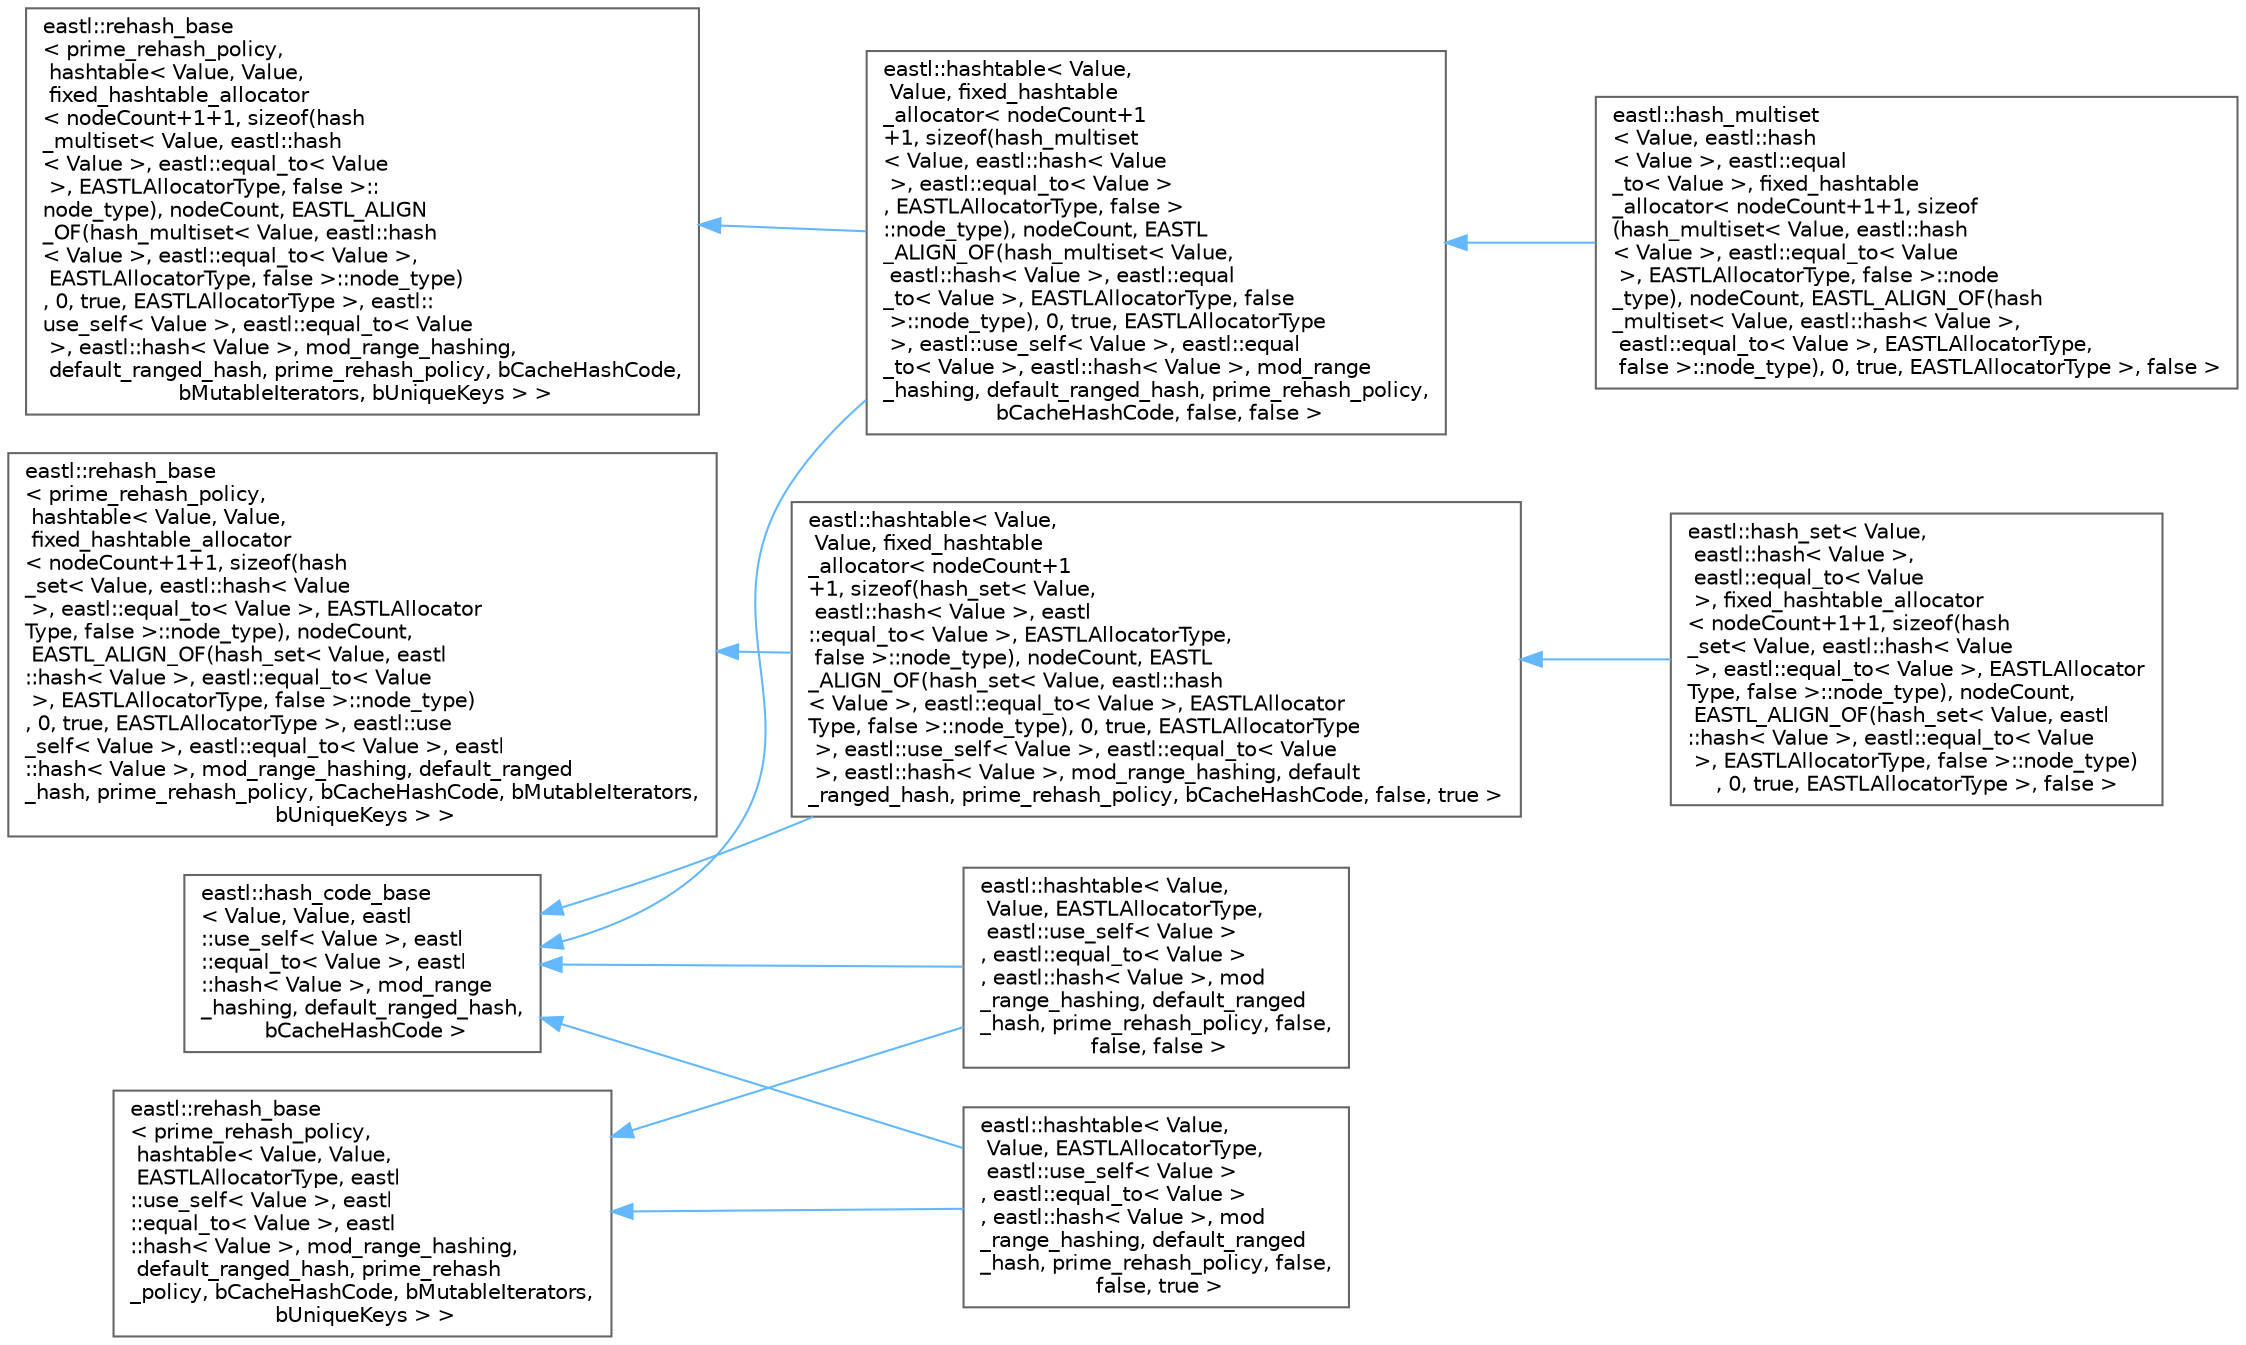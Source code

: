 digraph "类继承关系图"
{
 // LATEX_PDF_SIZE
  bgcolor="transparent";
  edge [fontname=Helvetica,fontsize=10,labelfontname=Helvetica,labelfontsize=10];
  node [fontname=Helvetica,fontsize=10,shape=box,height=0.2,width=0.4];
  rankdir="LR";
  Node0 [id="Node000000",label="eastl::hash_code_base\l\< Value, Value, eastl\l::use_self\< Value \>, eastl\l::equal_to\< Value \>, eastl\l::hash\< Value \>, mod_range\l_hashing, default_ranged_hash,\l bCacheHashCode \>",height=0.2,width=0.4,color="grey40", fillcolor="white", style="filled",URL="$structeastl_1_1hash__code__base.html",tooltip=" "];
  Node0 -> Node1 [id="edge726_Node000000_Node000001",dir="back",color="steelblue1",style="solid",tooltip=" "];
  Node1 [id="Node000001",label="eastl::hashtable\< Value,\l Value, fixed_hashtable\l_allocator\< nodeCount+1\l+1, sizeof(hash_multiset\l\< Value, eastl::hash\< Value\l \>, eastl::equal_to\< Value \>\l, EASTLAllocatorType, false \>\l::node_type), nodeCount, EASTL\l_ALIGN_OF(hash_multiset\< Value,\l eastl::hash\< Value \>, eastl::equal\l_to\< Value \>, EASTLAllocatorType, false\l \>::node_type), 0, true, EASTLAllocatorType\l \>, eastl::use_self\< Value \>, eastl::equal\l_to\< Value \>, eastl::hash\< Value \>, mod_range\l_hashing, default_ranged_hash, prime_rehash_policy,\l bCacheHashCode, false, false \>",height=0.2,width=0.4,color="grey40", fillcolor="white", style="filled",URL="$classeastl_1_1hashtable.html",tooltip=" "];
  Node1 -> Node2 [id="edge727_Node000001_Node000002",dir="back",color="steelblue1",style="solid",tooltip=" "];
  Node2 [id="Node000002",label="eastl::hash_multiset\l\< Value, eastl::hash\l\< Value \>, eastl::equal\l_to\< Value \>, fixed_hashtable\l_allocator\< nodeCount+1+1, sizeof\l(hash_multiset\< Value, eastl::hash\l\< Value \>, eastl::equal_to\< Value\l \>, EASTLAllocatorType, false \>::node\l_type), nodeCount, EASTL_ALIGN_OF(hash\l_multiset\< Value, eastl::hash\< Value \>,\l eastl::equal_to\< Value \>, EASTLAllocatorType,\l false \>::node_type), 0, true, EASTLAllocatorType \>, false \>",height=0.2,width=0.4,color="grey40", fillcolor="white", style="filled",URL="$classeastl_1_1hash__multiset.html",tooltip=" "];
  Node0 -> Node4 [id="edge728_Node000000_Node000004",dir="back",color="steelblue1",style="solid",tooltip=" "];
  Node4 [id="Node000004",label="eastl::hashtable\< Value,\l Value, fixed_hashtable\l_allocator\< nodeCount+1\l+1, sizeof(hash_set\< Value,\l eastl::hash\< Value \>, eastl\l::equal_to\< Value \>, EASTLAllocatorType,\l false \>::node_type), nodeCount, EASTL\l_ALIGN_OF(hash_set\< Value, eastl::hash\l\< Value \>, eastl::equal_to\< Value \>, EASTLAllocator\lType, false \>::node_type), 0, true, EASTLAllocatorType\l \>, eastl::use_self\< Value \>, eastl::equal_to\< Value\l \>, eastl::hash\< Value \>, mod_range_hashing, default\l_ranged_hash, prime_rehash_policy, bCacheHashCode, false, true \>",height=0.2,width=0.4,color="grey40", fillcolor="white", style="filled",URL="$classeastl_1_1hashtable.html",tooltip=" "];
  Node4 -> Node5 [id="edge729_Node000004_Node000005",dir="back",color="steelblue1",style="solid",tooltip=" "];
  Node5 [id="Node000005",label="eastl::hash_set\< Value,\l eastl::hash\< Value \>,\l eastl::equal_to\< Value\l \>, fixed_hashtable_allocator\l\< nodeCount+1+1, sizeof(hash\l_set\< Value, eastl::hash\< Value\l \>, eastl::equal_to\< Value \>, EASTLAllocator\lType, false \>::node_type), nodeCount,\l EASTL_ALIGN_OF(hash_set\< Value, eastl\l::hash\< Value \>, eastl::equal_to\< Value\l \>, EASTLAllocatorType, false \>::node_type)\l, 0, true, EASTLAllocatorType \>, false \>",height=0.2,width=0.4,color="grey40", fillcolor="white", style="filled",URL="$classeastl_1_1hash__set.html",tooltip=" "];
  Node0 -> Node7 [id="edge730_Node000000_Node000007",dir="back",color="steelblue1",style="solid",tooltip=" "];
  Node7 [id="Node000007",label="eastl::hashtable\< Value,\l Value, EASTLAllocatorType,\l eastl::use_self\< Value \>\l, eastl::equal_to\< Value \>\l, eastl::hash\< Value \>, mod\l_range_hashing, default_ranged\l_hash, prime_rehash_policy, false,\l false, false \>",height=0.2,width=0.4,color="grey40", fillcolor="white", style="filled",URL="$classeastl_1_1hashtable.html",tooltip=" "];
  Node0 -> Node9 [id="edge731_Node000000_Node000009",dir="back",color="steelblue1",style="solid",tooltip=" "];
  Node9 [id="Node000009",label="eastl::hashtable\< Value,\l Value, EASTLAllocatorType,\l eastl::use_self\< Value \>\l, eastl::equal_to\< Value \>\l, eastl::hash\< Value \>, mod\l_range_hashing, default_ranged\l_hash, prime_rehash_policy, false,\l false, true \>",height=0.2,width=0.4,color="grey40", fillcolor="white", style="filled",URL="$classeastl_1_1hashtable.html",tooltip=" "];
  Node8 [id="Node000008",label="eastl::rehash_base\l\< prime_rehash_policy,\l hashtable\< Value, Value,\l EASTLAllocatorType, eastl\l::use_self\< Value \>, eastl\l::equal_to\< Value \>, eastl\l::hash\< Value \>, mod_range_hashing,\l default_ranged_hash, prime_rehash\l_policy, bCacheHashCode, bMutableIterators,\l bUniqueKeys \> \>",height=0.2,width=0.4,color="grey40", fillcolor="white", style="filled",URL="$structeastl_1_1rehash__base.html",tooltip=" "];
  Node8 -> Node7 [id="edge732_Node000008_Node000007",dir="back",color="steelblue1",style="solid",tooltip=" "];
  Node8 -> Node9 [id="edge733_Node000008_Node000009",dir="back",color="steelblue1",style="solid",tooltip=" "];
  Node3 [id="Node000003",label="eastl::rehash_base\l\< prime_rehash_policy,\l hashtable\< Value, Value,\l fixed_hashtable_allocator\l\< nodeCount+1+1, sizeof(hash\l_multiset\< Value, eastl::hash\l\< Value \>, eastl::equal_to\< Value\l \>, EASTLAllocatorType, false \>::\lnode_type), nodeCount, EASTL_ALIGN\l_OF(hash_multiset\< Value, eastl::hash\l\< Value \>, eastl::equal_to\< Value \>,\l EASTLAllocatorType, false \>::node_type)\l, 0, true, EASTLAllocatorType \>, eastl::\luse_self\< Value \>, eastl::equal_to\< Value\l \>, eastl::hash\< Value \>, mod_range_hashing,\l default_ranged_hash, prime_rehash_policy, bCacheHashCode,\l bMutableIterators, bUniqueKeys \> \>",height=0.2,width=0.4,color="grey40", fillcolor="white", style="filled",URL="$structeastl_1_1rehash__base.html",tooltip=" "];
  Node3 -> Node1 [id="edge734_Node000003_Node000001",dir="back",color="steelblue1",style="solid",tooltip=" "];
  Node6 [id="Node000006",label="eastl::rehash_base\l\< prime_rehash_policy,\l hashtable\< Value, Value,\l fixed_hashtable_allocator\l\< nodeCount+1+1, sizeof(hash\l_set\< Value, eastl::hash\< Value\l \>, eastl::equal_to\< Value \>, EASTLAllocator\lType, false \>::node_type), nodeCount,\l EASTL_ALIGN_OF(hash_set\< Value, eastl\l::hash\< Value \>, eastl::equal_to\< Value\l \>, EASTLAllocatorType, false \>::node_type)\l, 0, true, EASTLAllocatorType \>, eastl::use\l_self\< Value \>, eastl::equal_to\< Value \>, eastl\l::hash\< Value \>, mod_range_hashing, default_ranged\l_hash, prime_rehash_policy, bCacheHashCode, bMutableIterators,\l bUniqueKeys \> \>",height=0.2,width=0.4,color="grey40", fillcolor="white", style="filled",URL="$structeastl_1_1rehash__base.html",tooltip=" "];
  Node6 -> Node4 [id="edge735_Node000006_Node000004",dir="back",color="steelblue1",style="solid",tooltip=" "];
}
